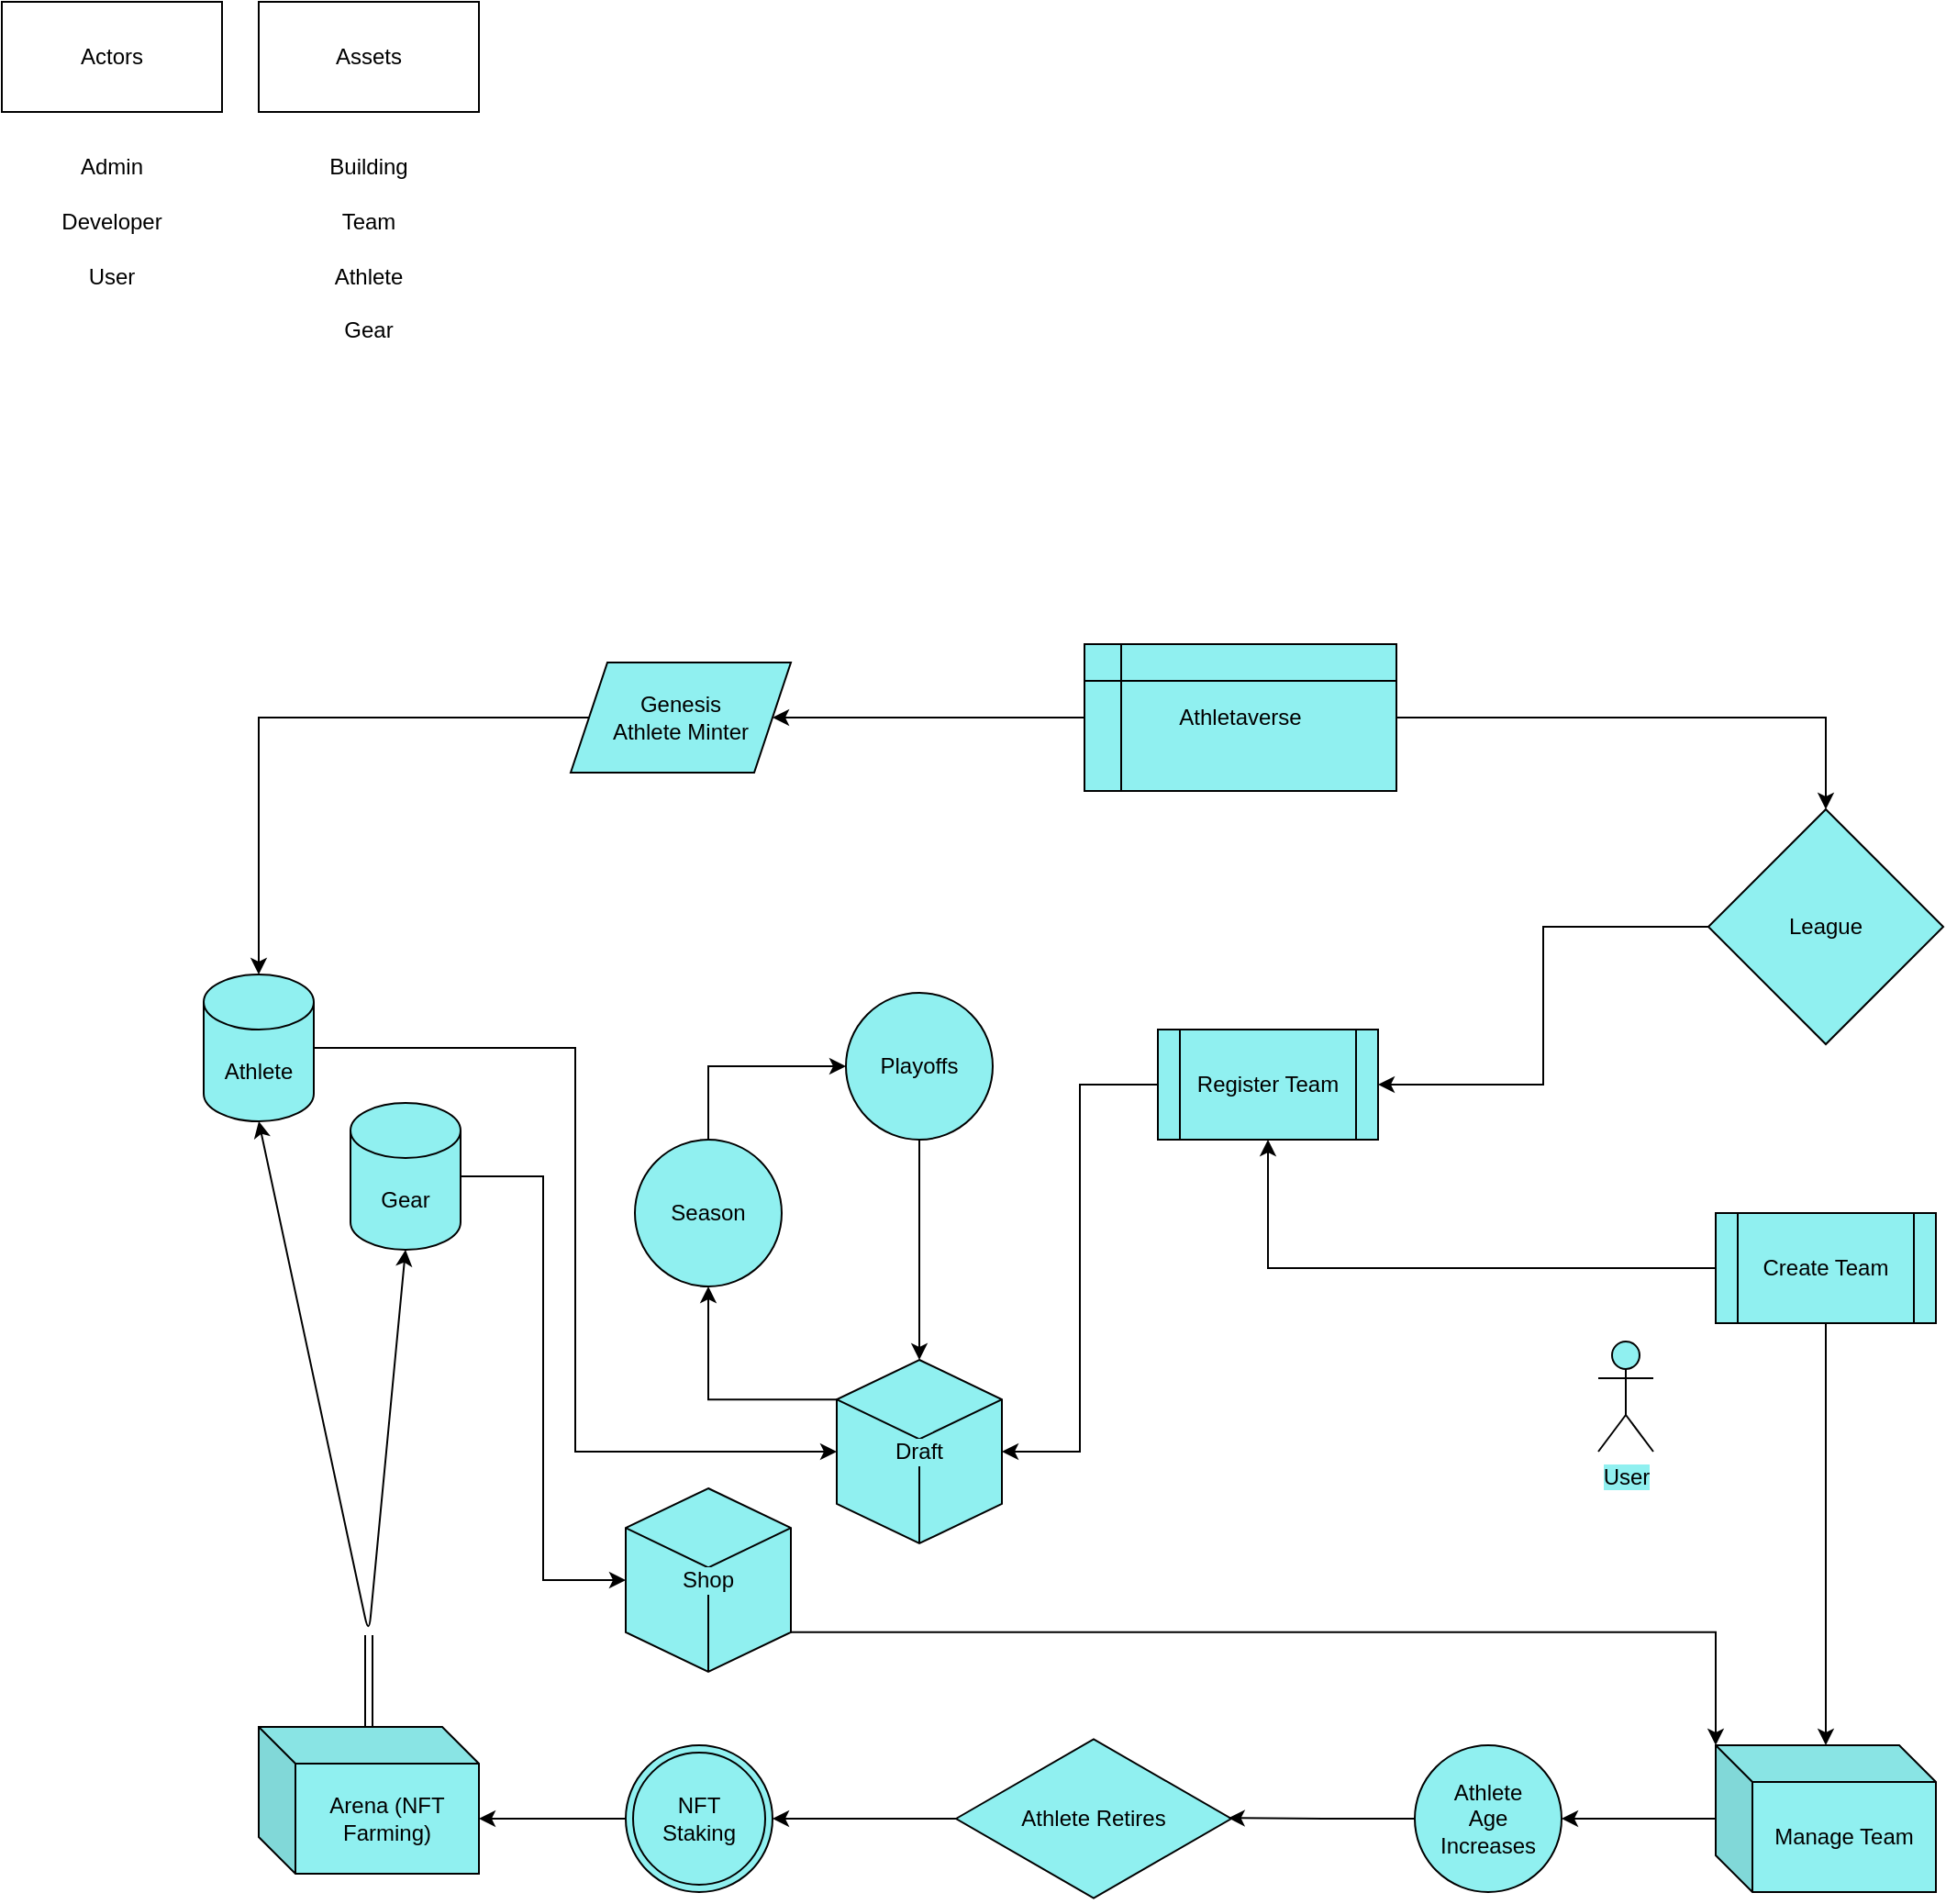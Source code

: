 <mxfile version="13.10.1" type="github">
  <diagram name="Page-1" id="c7558073-3199-34d8-9f00-42111426c3f3">
    <mxGraphModel dx="287" dy="738" grid="1" gridSize="10" guides="1" tooltips="1" connect="1" arrows="1" fold="1" page="1" pageScale="1" pageWidth="826" pageHeight="1169" background="#ffffff" math="0" shadow="0">
      <root>
        <mxCell id="0" />
        <mxCell id="1" parent="0" />
        <mxCell id="dlrHXuZqNuOjezG7PqBJ-97" value="Actors&lt;br&gt;" style="rounded=0;whiteSpace=wrap;html=1;" vertex="1" parent="1">
          <mxGeometry x="840" y="10" width="120" height="60" as="geometry" />
        </mxCell>
        <mxCell id="dlrHXuZqNuOjezG7PqBJ-98" value="Assets&lt;br&gt;" style="rounded=0;whiteSpace=wrap;html=1;" vertex="1" parent="1">
          <mxGeometry x="980" y="10" width="120" height="60" as="geometry" />
        </mxCell>
        <mxCell id="dlrHXuZqNuOjezG7PqBJ-106" value="Developer" style="text;html=1;strokeColor=none;fillColor=none;align=center;verticalAlign=middle;whiteSpace=wrap;rounded=0;" vertex="1" parent="1">
          <mxGeometry x="880" y="120" width="40" height="20" as="geometry" />
        </mxCell>
        <mxCell id="dlrHXuZqNuOjezG7PqBJ-107" value="User" style="text;html=1;strokeColor=none;fillColor=none;align=center;verticalAlign=middle;whiteSpace=wrap;rounded=0;" vertex="1" parent="1">
          <mxGeometry x="880" y="150" width="40" height="20" as="geometry" />
        </mxCell>
        <mxCell id="dlrHXuZqNuOjezG7PqBJ-108" value="Admin" style="text;html=1;align=center;verticalAlign=middle;whiteSpace=wrap;rounded=0;shadow=0;" vertex="1" parent="1">
          <mxGeometry x="880" y="90" width="40" height="20" as="geometry" />
        </mxCell>
        <mxCell id="dlrHXuZqNuOjezG7PqBJ-110" value="Building" style="text;html=1;strokeColor=none;fillColor=none;align=center;verticalAlign=middle;whiteSpace=wrap;rounded=0;" vertex="1" parent="1">
          <mxGeometry x="1020" y="90" width="40" height="20" as="geometry" />
        </mxCell>
        <mxCell id="dlrHXuZqNuOjezG7PqBJ-111" value="Team" style="text;html=1;strokeColor=none;fillColor=none;align=center;verticalAlign=middle;whiteSpace=wrap;rounded=0;" vertex="1" parent="1">
          <mxGeometry x="1020" y="120" width="40" height="20" as="geometry" />
        </mxCell>
        <mxCell id="dlrHXuZqNuOjezG7PqBJ-112" value="Athlete" style="text;html=1;strokeColor=none;fillColor=none;align=center;verticalAlign=middle;whiteSpace=wrap;rounded=0;" vertex="1" parent="1">
          <mxGeometry x="1020" y="150" width="40" height="20" as="geometry" />
        </mxCell>
        <mxCell id="dlrHXuZqNuOjezG7PqBJ-113" value="Gear" style="text;html=1;strokeColor=none;fillColor=none;align=center;verticalAlign=middle;whiteSpace=wrap;rounded=0;" vertex="1" parent="1">
          <mxGeometry x="1020" y="179" width="40" height="20" as="geometry" />
        </mxCell>
        <mxCell id="dlrHXuZqNuOjezG7PqBJ-230" style="edgeStyle=orthogonalEdgeStyle;rounded=0;orthogonalLoop=1;jettySize=auto;html=1;entryX=1;entryY=0.5;entryDx=0;entryDy=0;" edge="1" parent="1" source="dlrHXuZqNuOjezG7PqBJ-175" target="dlrHXuZqNuOjezG7PqBJ-223">
          <mxGeometry relative="1" as="geometry" />
        </mxCell>
        <mxCell id="dlrHXuZqNuOjezG7PqBJ-175" value="League" style="rhombus;whiteSpace=wrap;html=1;shadow=0;labelBackgroundColor=#90F0F0;fillColor=#90F0F0;" vertex="1" parent="1">
          <mxGeometry x="1770" y="450" width="128" height="128" as="geometry" />
        </mxCell>
        <mxCell id="dlrHXuZqNuOjezG7PqBJ-211" style="edgeStyle=orthogonalEdgeStyle;rounded=0;orthogonalLoop=1;jettySize=auto;html=1;entryX=0;entryY=0.5;entryDx=0;entryDy=0;entryPerimeter=0;" edge="1" parent="1" source="dlrHXuZqNuOjezG7PqBJ-176" target="dlrHXuZqNuOjezG7PqBJ-209">
          <mxGeometry relative="1" as="geometry" />
        </mxCell>
        <mxCell id="dlrHXuZqNuOjezG7PqBJ-176" value="Athlete" style="shape=cylinder3;whiteSpace=wrap;html=1;boundedLbl=1;backgroundOutline=1;size=15;shadow=0;labelBackgroundColor=#90F0F0;fillColor=#90F0F0;" vertex="1" parent="1">
          <mxGeometry x="950" y="540" width="60" height="80" as="geometry" />
        </mxCell>
        <mxCell id="dlrHXuZqNuOjezG7PqBJ-214" style="edgeStyle=orthogonalEdgeStyle;rounded=0;orthogonalLoop=1;jettySize=auto;html=1;entryX=0;entryY=0.5;entryDx=0;entryDy=0;entryPerimeter=0;" edge="1" parent="1" source="dlrHXuZqNuOjezG7PqBJ-177" target="dlrHXuZqNuOjezG7PqBJ-212">
          <mxGeometry relative="1" as="geometry" />
        </mxCell>
        <mxCell id="dlrHXuZqNuOjezG7PqBJ-177" value="Gear&lt;br&gt;" style="shape=cylinder3;whiteSpace=wrap;html=1;boundedLbl=1;backgroundOutline=1;size=15;shadow=0;labelBackgroundColor=#90F0F0;fillColor=#90F0F0;" vertex="1" parent="1">
          <mxGeometry x="1030" y="610" width="60" height="80" as="geometry" />
        </mxCell>
        <mxCell id="dlrHXuZqNuOjezG7PqBJ-243" style="edgeStyle=orthogonalEdgeStyle;rounded=0;orthogonalLoop=1;jettySize=auto;html=1;" edge="1" parent="1" source="dlrHXuZqNuOjezG7PqBJ-178" target="dlrHXuZqNuOjezG7PqBJ-242">
          <mxGeometry relative="1" as="geometry" />
        </mxCell>
        <mxCell id="dlrHXuZqNuOjezG7PqBJ-178" value="Manage Team" style="shape=cube;whiteSpace=wrap;html=1;boundedLbl=1;backgroundOutline=1;darkOpacity=0.05;darkOpacity2=0.1;shadow=0;labelBackgroundColor=#90F0F0;fillColor=#90F0F0;" vertex="1" parent="1">
          <mxGeometry x="1774" y="960" width="120" height="80" as="geometry" />
        </mxCell>
        <mxCell id="dlrHXuZqNuOjezG7PqBJ-201" style="edgeStyle=orthogonalEdgeStyle;rounded=0;orthogonalLoop=1;jettySize=auto;html=1;entryX=0.5;entryY=0;entryDx=0;entryDy=0;" edge="1" parent="1" source="dlrHXuZqNuOjezG7PqBJ-179" target="dlrHXuZqNuOjezG7PqBJ-175">
          <mxGeometry relative="1" as="geometry" />
        </mxCell>
        <mxCell id="dlrHXuZqNuOjezG7PqBJ-207" style="edgeStyle=orthogonalEdgeStyle;rounded=0;orthogonalLoop=1;jettySize=auto;html=1;entryX=1;entryY=0.5;entryDx=0;entryDy=0;" edge="1" parent="1" source="dlrHXuZqNuOjezG7PqBJ-179" target="dlrHXuZqNuOjezG7PqBJ-206">
          <mxGeometry relative="1" as="geometry" />
        </mxCell>
        <mxCell id="dlrHXuZqNuOjezG7PqBJ-179" value="Athletaverse" style="shape=internalStorage;whiteSpace=wrap;html=1;backgroundOutline=1;shadow=0;labelBackgroundColor=#90F0F0;fillColor=#90F0F0;" vertex="1" parent="1">
          <mxGeometry x="1430" y="360" width="170" height="80" as="geometry" />
        </mxCell>
        <mxCell id="dlrHXuZqNuOjezG7PqBJ-199" style="edgeStyle=orthogonalEdgeStyle;shape=link;rounded=0;orthogonalLoop=1;jettySize=auto;html=1;" edge="1" parent="1" source="dlrHXuZqNuOjezG7PqBJ-184">
          <mxGeometry relative="1" as="geometry">
            <mxPoint x="1040" y="900" as="targetPoint" />
            <Array as="points">
              <mxPoint x="1040" y="910" />
            </Array>
          </mxGeometry>
        </mxCell>
        <mxCell id="dlrHXuZqNuOjezG7PqBJ-184" value="Arena (NFT Farming)" style="shape=cube;whiteSpace=wrap;html=1;boundedLbl=1;backgroundOutline=1;darkOpacity=0.05;darkOpacity2=0.1;shadow=0;labelBackgroundColor=#90F0F0;fillColor=#90F0F0;" vertex="1" parent="1">
          <mxGeometry x="980" y="950" width="120" height="80" as="geometry" />
        </mxCell>
        <mxCell id="dlrHXuZqNuOjezG7PqBJ-189" style="edgeStyle=orthogonalEdgeStyle;rounded=0;orthogonalLoop=1;jettySize=auto;html=1;entryX=0;entryY=0;entryDx=120;entryDy=50;entryPerimeter=0;" edge="1" parent="1" source="dlrHXuZqNuOjezG7PqBJ-190" target="dlrHXuZqNuOjezG7PqBJ-184">
          <mxGeometry relative="1" as="geometry" />
        </mxCell>
        <mxCell id="dlrHXuZqNuOjezG7PqBJ-186" value="Athlete Retires" style="html=1;whiteSpace=wrap;aspect=fixed;shape=isoRectangle;shadow=0;labelBackgroundColor=#90F0F0;fillColor=#90F0F0;" vertex="1" parent="1">
          <mxGeometry x="1360" y="955" width="150" height="90" as="geometry" />
        </mxCell>
        <mxCell id="dlrHXuZqNuOjezG7PqBJ-190" value="NFT &lt;br&gt;Staking" style="ellipse;shape=doubleEllipse;whiteSpace=wrap;html=1;aspect=fixed;shadow=0;labelBackgroundColor=#90F0F0;fillColor=#90F0F0;" vertex="1" parent="1">
          <mxGeometry x="1180" y="960" width="80" height="80" as="geometry" />
        </mxCell>
        <mxCell id="dlrHXuZqNuOjezG7PqBJ-191" style="edgeStyle=orthogonalEdgeStyle;rounded=0;orthogonalLoop=1;jettySize=auto;html=1;" edge="1" parent="1" source="dlrHXuZqNuOjezG7PqBJ-186" target="dlrHXuZqNuOjezG7PqBJ-190">
          <mxGeometry relative="1" as="geometry">
            <mxPoint x="1440" y="1079.0" as="sourcePoint" />
            <mxPoint x="1200" y="1080" as="targetPoint" />
          </mxGeometry>
        </mxCell>
        <mxCell id="dlrHXuZqNuOjezG7PqBJ-194" value="" style="endArrow=classic;startArrow=classic;html=1;exitX=0.5;exitY=1;exitDx=0;exitDy=0;exitPerimeter=0;entryX=0.5;entryY=1;entryDx=0;entryDy=0;entryPerimeter=0;" edge="1" parent="1" source="dlrHXuZqNuOjezG7PqBJ-176" target="dlrHXuZqNuOjezG7PqBJ-177">
          <mxGeometry width="50" height="50" relative="1" as="geometry">
            <mxPoint x="1400" y="800" as="sourcePoint" />
            <mxPoint x="1450" y="750" as="targetPoint" />
            <Array as="points">
              <mxPoint x="1040" y="900" />
            </Array>
          </mxGeometry>
        </mxCell>
        <mxCell id="dlrHXuZqNuOjezG7PqBJ-202" value="User" style="shape=umlActor;verticalLabelPosition=bottom;verticalAlign=top;html=1;outlineConnect=0;shadow=0;labelBackgroundColor=#90F0F0;fillColor=#90F0F0;" vertex="1" parent="1">
          <mxGeometry x="1710" y="740" width="30" height="60" as="geometry" />
        </mxCell>
        <mxCell id="dlrHXuZqNuOjezG7PqBJ-208" style="edgeStyle=orthogonalEdgeStyle;rounded=0;orthogonalLoop=1;jettySize=auto;html=1;entryX=0.5;entryY=0;entryDx=0;entryDy=0;entryPerimeter=0;" edge="1" parent="1" source="dlrHXuZqNuOjezG7PqBJ-206" target="dlrHXuZqNuOjezG7PqBJ-176">
          <mxGeometry relative="1" as="geometry" />
        </mxCell>
        <mxCell id="dlrHXuZqNuOjezG7PqBJ-206" value="Genesis &lt;br&gt;Athlete Minter" style="shape=parallelogram;perimeter=parallelogramPerimeter;whiteSpace=wrap;html=1;fixedSize=1;shadow=0;labelBackgroundColor=#90F0F0;fillColor=#90F0F0;" vertex="1" parent="1">
          <mxGeometry x="1150" y="370" width="120" height="60" as="geometry" />
        </mxCell>
        <mxCell id="dlrHXuZqNuOjezG7PqBJ-237" style="edgeStyle=orthogonalEdgeStyle;rounded=0;orthogonalLoop=1;jettySize=auto;html=1;exitX=0;exitY=0;exitDx=0;exitDy=21.607;exitPerimeter=0;entryX=0.5;entryY=1;entryDx=0;entryDy=0;" edge="1" parent="1" source="dlrHXuZqNuOjezG7PqBJ-209" target="dlrHXuZqNuOjezG7PqBJ-221">
          <mxGeometry relative="1" as="geometry" />
        </mxCell>
        <mxCell id="dlrHXuZqNuOjezG7PqBJ-209" value="Draft" style="html=1;whiteSpace=wrap;shape=isoCube2;backgroundOutline=1;isoAngle=15;shadow=0;labelBackgroundColor=#90F0F0;fillColor=#90F0F0;" vertex="1" parent="1">
          <mxGeometry x="1295" y="750" width="90" height="100" as="geometry" />
        </mxCell>
        <mxCell id="dlrHXuZqNuOjezG7PqBJ-246" style="edgeStyle=orthogonalEdgeStyle;rounded=0;orthogonalLoop=1;jettySize=auto;html=1;exitX=0;exitY=0;exitDx=90;exitDy=78.393;exitPerimeter=0;entryX=0;entryY=0;entryDx=0;entryDy=0;entryPerimeter=0;" edge="1" parent="1" source="dlrHXuZqNuOjezG7PqBJ-212" target="dlrHXuZqNuOjezG7PqBJ-178">
          <mxGeometry relative="1" as="geometry" />
        </mxCell>
        <mxCell id="dlrHXuZqNuOjezG7PqBJ-212" value="Shop" style="html=1;whiteSpace=wrap;shape=isoCube2;backgroundOutline=1;isoAngle=15;shadow=0;labelBackgroundColor=#90F0F0;fillColor=#90F0F0;" vertex="1" parent="1">
          <mxGeometry x="1180" y="820" width="90" height="100" as="geometry" />
        </mxCell>
        <mxCell id="dlrHXuZqNuOjezG7PqBJ-219" style="edgeStyle=orthogonalEdgeStyle;rounded=0;orthogonalLoop=1;jettySize=auto;html=1;" edge="1" parent="1" source="dlrHXuZqNuOjezG7PqBJ-215" target="dlrHXuZqNuOjezG7PqBJ-178">
          <mxGeometry relative="1" as="geometry" />
        </mxCell>
        <mxCell id="dlrHXuZqNuOjezG7PqBJ-228" style="edgeStyle=orthogonalEdgeStyle;rounded=0;orthogonalLoop=1;jettySize=auto;html=1;" edge="1" parent="1" source="dlrHXuZqNuOjezG7PqBJ-215" target="dlrHXuZqNuOjezG7PqBJ-223">
          <mxGeometry relative="1" as="geometry" />
        </mxCell>
        <mxCell id="dlrHXuZqNuOjezG7PqBJ-215" value="Create Team" style="shape=process;whiteSpace=wrap;html=1;backgroundOutline=1;shadow=0;labelBackgroundColor=#90F0F0;fillColor=#90F0F0;" vertex="1" parent="1">
          <mxGeometry x="1774" y="670" width="120" height="60" as="geometry" />
        </mxCell>
        <mxCell id="dlrHXuZqNuOjezG7PqBJ-241" style="edgeStyle=orthogonalEdgeStyle;rounded=0;orthogonalLoop=1;jettySize=auto;html=1;exitX=0.5;exitY=0;exitDx=0;exitDy=0;entryX=0;entryY=0.5;entryDx=0;entryDy=0;" edge="1" parent="1" source="dlrHXuZqNuOjezG7PqBJ-221" target="dlrHXuZqNuOjezG7PqBJ-233">
          <mxGeometry relative="1" as="geometry" />
        </mxCell>
        <mxCell id="dlrHXuZqNuOjezG7PqBJ-221" value="Season" style="ellipse;whiteSpace=wrap;html=1;aspect=fixed;shadow=0;labelBackgroundColor=#90F0F0;fillColor=#90F0F0;" vertex="1" parent="1">
          <mxGeometry x="1185" y="630" width="80" height="80" as="geometry" />
        </mxCell>
        <mxCell id="dlrHXuZqNuOjezG7PqBJ-235" style="edgeStyle=orthogonalEdgeStyle;rounded=0;orthogonalLoop=1;jettySize=auto;html=1;entryX=1;entryY=0.5;entryDx=0;entryDy=0;entryPerimeter=0;" edge="1" parent="1" source="dlrHXuZqNuOjezG7PqBJ-223" target="dlrHXuZqNuOjezG7PqBJ-209">
          <mxGeometry relative="1" as="geometry" />
        </mxCell>
        <mxCell id="dlrHXuZqNuOjezG7PqBJ-223" value="Register Team" style="shape=process;whiteSpace=wrap;html=1;backgroundOutline=1;shadow=0;labelBackgroundColor=#90F0F0;fillColor=#90F0F0;" vertex="1" parent="1">
          <mxGeometry x="1470" y="570" width="120" height="60" as="geometry" />
        </mxCell>
        <mxCell id="dlrHXuZqNuOjezG7PqBJ-239" style="edgeStyle=orthogonalEdgeStyle;rounded=0;orthogonalLoop=1;jettySize=auto;html=1;entryX=0.5;entryY=0;entryDx=0;entryDy=0;entryPerimeter=0;" edge="1" parent="1" source="dlrHXuZqNuOjezG7PqBJ-233" target="dlrHXuZqNuOjezG7PqBJ-209">
          <mxGeometry relative="1" as="geometry" />
        </mxCell>
        <mxCell id="dlrHXuZqNuOjezG7PqBJ-233" value="Playoffs" style="ellipse;whiteSpace=wrap;html=1;aspect=fixed;shadow=0;labelBackgroundColor=#90F0F0;fillColor=#90F0F0;" vertex="1" parent="1">
          <mxGeometry x="1300" y="550" width="80" height="80" as="geometry" />
        </mxCell>
        <mxCell id="dlrHXuZqNuOjezG7PqBJ-244" style="edgeStyle=orthogonalEdgeStyle;rounded=0;orthogonalLoop=1;jettySize=auto;html=1;entryX=0.989;entryY=0.496;entryDx=0;entryDy=0;entryPerimeter=0;" edge="1" parent="1" source="dlrHXuZqNuOjezG7PqBJ-242" target="dlrHXuZqNuOjezG7PqBJ-186">
          <mxGeometry relative="1" as="geometry" />
        </mxCell>
        <mxCell id="dlrHXuZqNuOjezG7PqBJ-242" value="Athlete&lt;br&gt;Age &lt;br&gt;Increases" style="ellipse;whiteSpace=wrap;html=1;aspect=fixed;shadow=0;labelBackgroundColor=#90F0F0;fillColor=#90F0F0;" vertex="1" parent="1">
          <mxGeometry x="1610" y="960" width="80" height="80" as="geometry" />
        </mxCell>
      </root>
    </mxGraphModel>
  </diagram>
</mxfile>
